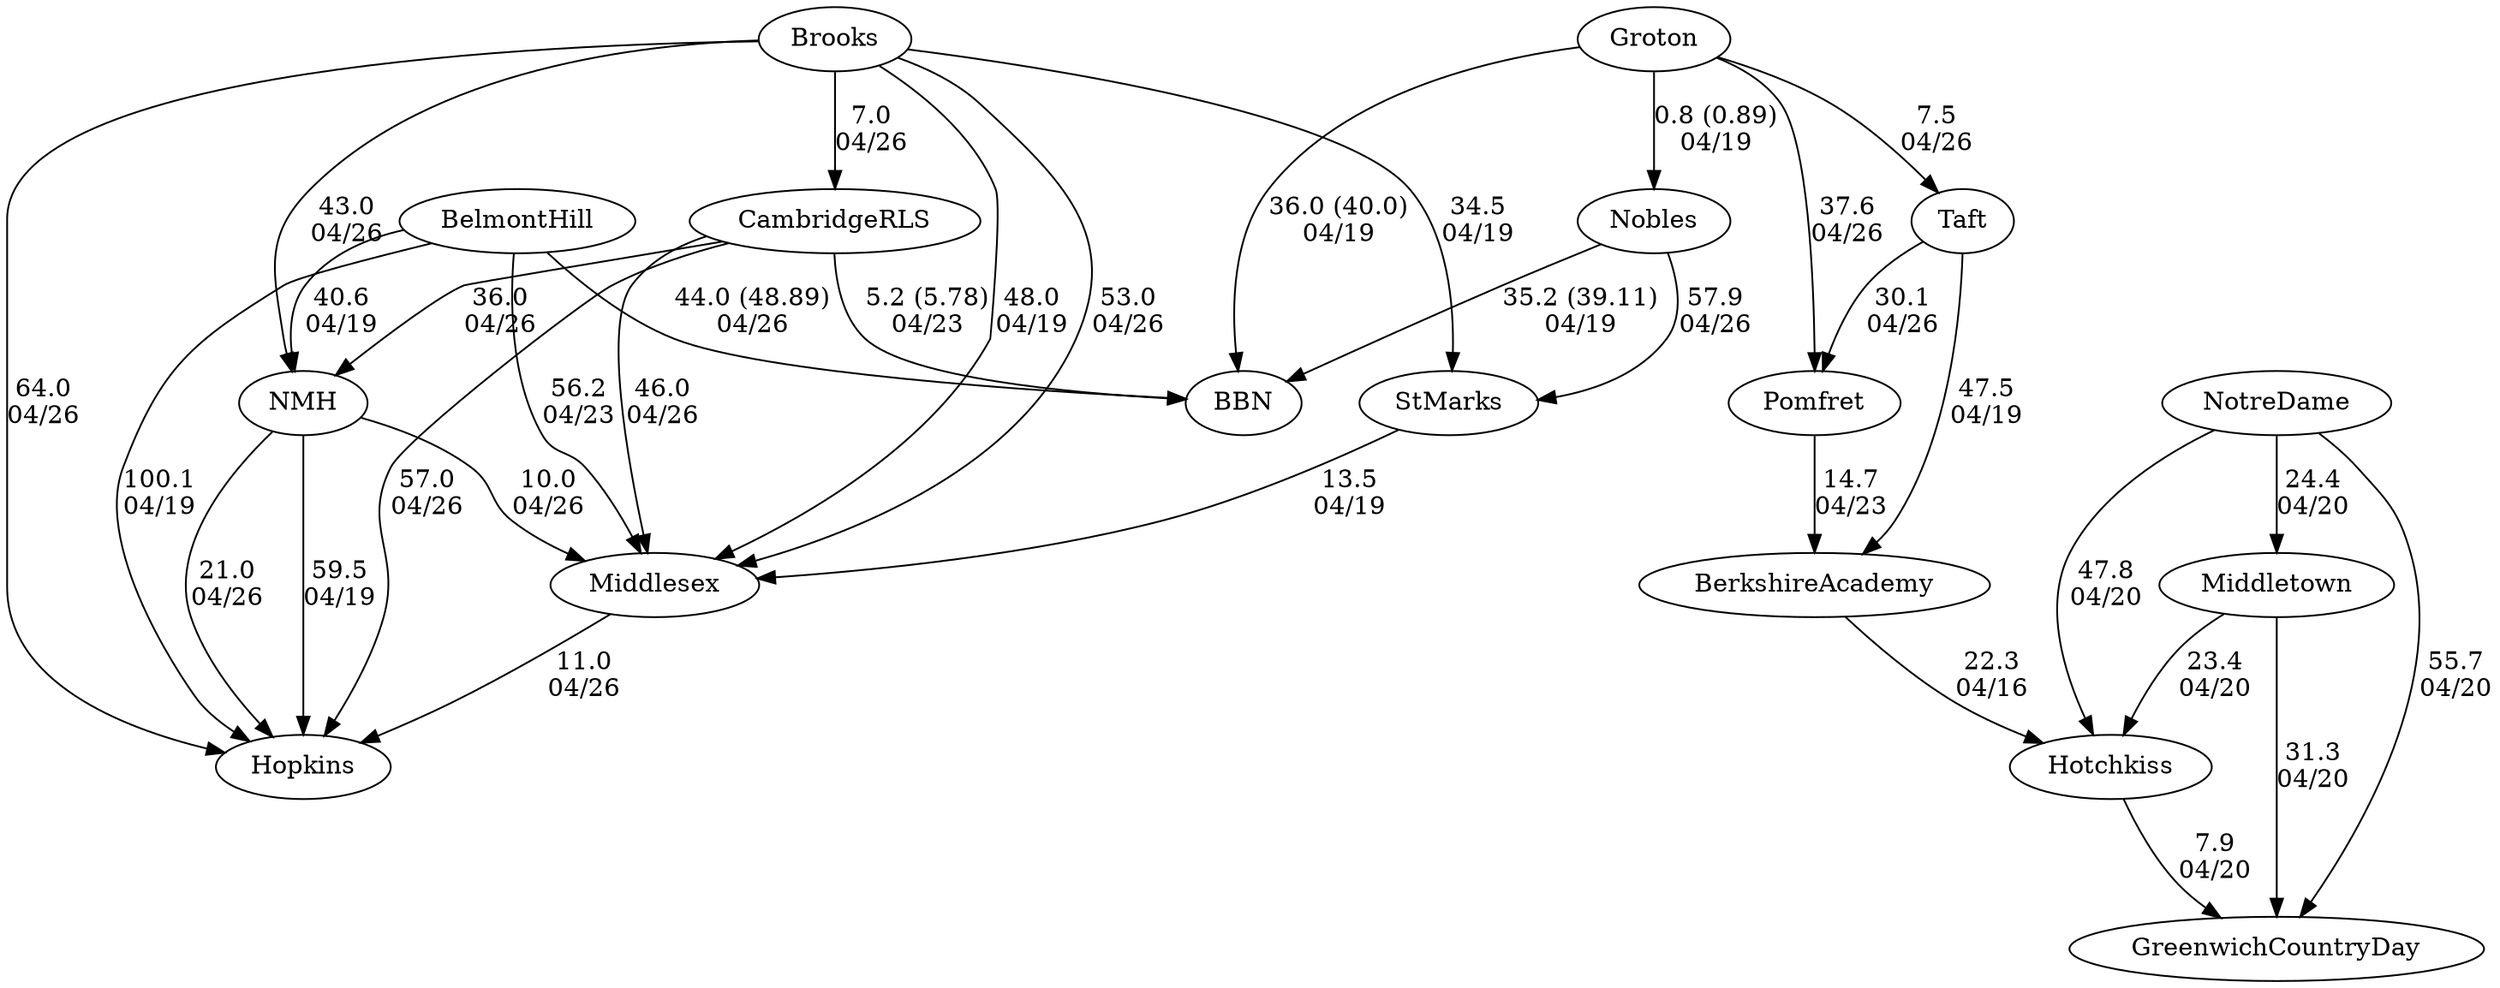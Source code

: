 digraph boys4fours {Brooks [URL="boys4foursBrooks.html"];BelmontHill [URL="boys4foursBelmontHill.html"];BBN [URL="boys4foursBBN.html"];Nobles [URL="boys4foursNobles.html"];GreenwichCountryDay [URL="boys4foursGreenwichCountryDay.html"];Middletown [URL="boys4foursMiddletown.html"];Hopkins [URL="boys4foursHopkins.html"];Hotchkiss [URL="boys4foursHotchkiss.html"];NMH [URL="boys4foursNMH.html"];Taft [URL="boys4foursTaft.html"];Pomfret [URL="boys4foursPomfret.html"];StMarks [URL="boys4foursStMarks.html"];CambridgeRLS [URL="boys4foursCambridgeRLS.html"];Middlesex [URL="boys4foursMiddlesex.html"];Groton [URL="boys4foursGroton.html"];BerkshireAcademy [URL="boys4foursBerkshireAcademy.html"];NotreDame [URL="boys4foursNotreDame.html"];Brooks -> StMarks[label="34.5
04/19", weight="66", tooltip="NEIRA Boys & Girls Fours,St. Marks, Brooks, Middlesex, Dexter/Southfield			
Distance: 1500m Conditions: 10-13mph crossing headwind from SSW. Occasional gusts of 20mph in the first half hour of racing. Race order was 4-3-2-1. Comments: D/S 1V caught an over the head crab at 300m to go and had to reset. D/S 2V had steering issue and DNF.
Thank you to all crews who came out to race on Lake Q!
None", URL="https://www.row2k.com/results/resultspage.cfm?UID=2988C5F873833C8F0A00A6D6ED650D95&cat=5", random="random"]; 
Brooks -> Middlesex[label="48.0
04/19", weight="52", tooltip="NEIRA Boys & Girls Fours,St. Marks, Brooks, Middlesex, Dexter/Southfield			
Distance: 1500m Conditions: 10-13mph crossing headwind from SSW. Occasional gusts of 20mph in the first half hour of racing. Race order was 4-3-2-1. Comments: D/S 1V caught an over the head crab at 300m to go and had to reset. D/S 2V had steering issue and DNF.
Thank you to all crews who came out to race on Lake Q!
None", URL="https://www.row2k.com/results/resultspage.cfm?UID=2988C5F873833C8F0A00A6D6ED650D95&cat=5", random="random"]; 
StMarks -> Middlesex[label="13.5
04/19", weight="87", tooltip="NEIRA Boys & Girls Fours,St. Marks, Brooks, Middlesex, Dexter/Southfield			
Distance: 1500m Conditions: 10-13mph crossing headwind from SSW. Occasional gusts of 20mph in the first half hour of racing. Race order was 4-3-2-1. Comments: D/S 1V caught an over the head crab at 300m to go and had to reset. D/S 2V had steering issue and DNF.
Thank you to all crews who came out to race on Lake Q!
None", URL="https://www.row2k.com/results/resultspage.cfm?UID=2988C5F873833C8F0A00A6D6ED650D95&cat=5", random="random"]; 
Groton -> Nobles[label="0.8 (0.89)
04/19", weight="100", tooltip="NEIRA Boys & Girls Fours,BB&N, Nobles and Groton			
Distance: 1350 Conditions: Moderate crosswind at the start growing stronger throughout the course. Comments: 5th and 6th boats often started 1-2 lengths ahead of the line. The 7th and 8th boats raced on the JV course between Northeastern and Eliot Bridge. Boys 7th/8th boats combined into an 8. Thank to Nobles and Groton for making the trip! 
Boys 7th/8th - Nobles 2:49, BB&N 3:05
Girls 8th - BB&N 3:11, Nobles 3:17
Girls 7th - 3:24.32, BB&N 3:32.06
None", URL="https://www.row2k.com/results/resultspage.cfm?UID=74320C9FA98FF40EF58ED5364AA5D062&cat=5", random="random"]; 
Groton -> BBN[label="36.0 (40.0)
04/19", weight="64", tooltip="NEIRA Boys & Girls Fours,BB&N, Nobles and Groton			
Distance: 1350 Conditions: Moderate crosswind at the start growing stronger throughout the course. Comments: 5th and 6th boats often started 1-2 lengths ahead of the line. The 7th and 8th boats raced on the JV course between Northeastern and Eliot Bridge. Boys 7th/8th boats combined into an 8. Thank to Nobles and Groton for making the trip! 
Boys 7th/8th - Nobles 2:49, BB&N 3:05
Girls 8th - BB&N 3:11, Nobles 3:17
Girls 7th - 3:24.32, BB&N 3:32.06
None", URL="https://www.row2k.com/results/resultspage.cfm?UID=74320C9FA98FF40EF58ED5364AA5D062&cat=5", random="random"]; 
Nobles -> BBN[label="35.2 (39.11)
04/19", weight="65", tooltip="NEIRA Boys & Girls Fours,BB&N, Nobles and Groton			
Distance: 1350 Conditions: Moderate crosswind at the start growing stronger throughout the course. Comments: 5th and 6th boats often started 1-2 lengths ahead of the line. The 7th and 8th boats raced on the JV course between Northeastern and Eliot Bridge. Boys 7th/8th boats combined into an 8. Thank to Nobles and Groton for making the trip! 
Boys 7th/8th - Nobles 2:49, BB&N 3:05
Girls 8th - BB&N 3:11, Nobles 3:17
Girls 7th - 3:24.32, BB&N 3:32.06
None", URL="https://www.row2k.com/results/resultspage.cfm?UID=74320C9FA98FF40EF58ED5364AA5D062&cat=5", random="random"]; 
Nobles -> StMarks[label="57.9
04/26", weight="43", tooltip="NEIRA Boys & Girls Fours,St. Marks, Nobles, Brewster, Notre Dame, NCDS			
Distance: 1500m Conditions: Steady 14mph headwind all afternoon, steady chop across whole course. Comments: Great racing today despite the chop and wind. Thank you to all for making the trek to Lake Q.
None", URL="https://www.row2k.com/results/resultspage.cfm?UID=4232F2C9CF0B3800357AF3DC37D5407B&cat=5", random="random"]; 
Taft -> BerkshireAcademy[label="47.5
04/19", weight="53", tooltip="NEIRA Boys & Girls Fours,Berkshire v. Choate & Taft			
Distance: 1500 M Conditions: Warm, partly cloudy. Steady tailwind ~8-12 mph throughout the afternoon; strongest in the latter 1000 M. Comments: In the G2 race, Berkshire stopped before the finish line and drifted across. Thanks to Choate and Taft for traveling to Camp Sloane for our annual early season tilt.
None", URL="https://www.row2k.com/results/resultspage.cfm?UID=9D6EF532608DCE0FFB64EAEAE8781272&cat=5", random="random"]; 
BelmontHill -> Middlesex[label="56.2
04/23", weight="44", tooltip="NEIRA Boys Fours,Middlesex vs. Belmont Hill			
Distance: 1,500m Conditions: Race order was B4, B3, B2, B1 and conditions were fairly consistent across all races: a moderate crossing head wind at the start that evolved into a sporadic light cross head wind at points throughout the course. A good day for racing all around.
None", URL="https://www.row2k.com/results/resultspage.cfm?UID=8DF855142719E3FD183DEB93A96BFA2A&cat=1", random="random"]; 
Brooks -> CambridgeRLS[label="7.0
04/26", weight="93", tooltip="NEIRA Boys & Girls Fours,Brooks vs. CRLS, Hopkins, Middlesex and NMH			
Distance: 1500 Conditions: Occasional rain and 10-12 mph cross headwind for first 1000 meters with choppy waters; wind and chop diminished in last 500. Conditions improved somewhat for the later races. Race order 5-1-2-3-4 Comments: Girls second boat event was a dead heat for 1st - even the finish line camera was inconclusive. Thanks to all crews for taking a risk on the weather and making the trip to Brooks for a good afternoon of racing. Thanks for the great cooperation of all crews and especially the coxswains in a 5-lane floating start.
None", URL="https://www.row2k.com/results/resultspage.cfm?UID=168B5F55B689601CCC0CC8B65FAE5BAC&cat=5", random="random"]; 
Brooks -> NMH[label="43.0
04/26", weight="57", tooltip="NEIRA Boys & Girls Fours,Brooks vs. CRLS, Hopkins, Middlesex and NMH			
Distance: 1500 Conditions: Occasional rain and 10-12 mph cross headwind for first 1000 meters with choppy waters; wind and chop diminished in last 500. Conditions improved somewhat for the later races. Race order 5-1-2-3-4 Comments: Girls second boat event was a dead heat for 1st - even the finish line camera was inconclusive. Thanks to all crews for taking a risk on the weather and making the trip to Brooks for a good afternoon of racing. Thanks for the great cooperation of all crews and especially the coxswains in a 5-lane floating start.
None", URL="https://www.row2k.com/results/resultspage.cfm?UID=168B5F55B689601CCC0CC8B65FAE5BAC&cat=5", random="random"]; 
Brooks -> Middlesex[label="53.0
04/26", weight="47", tooltip="NEIRA Boys & Girls Fours,Brooks vs. CRLS, Hopkins, Middlesex and NMH			
Distance: 1500 Conditions: Occasional rain and 10-12 mph cross headwind for first 1000 meters with choppy waters; wind and chop diminished in last 500. Conditions improved somewhat for the later races. Race order 5-1-2-3-4 Comments: Girls second boat event was a dead heat for 1st - even the finish line camera was inconclusive. Thanks to all crews for taking a risk on the weather and making the trip to Brooks for a good afternoon of racing. Thanks for the great cooperation of all crews and especially the coxswains in a 5-lane floating start.
None", URL="https://www.row2k.com/results/resultspage.cfm?UID=168B5F55B689601CCC0CC8B65FAE5BAC&cat=5", random="random"]; 
Brooks -> Hopkins[label="64.0
04/26", weight="36", tooltip="NEIRA Boys & Girls Fours,Brooks vs. CRLS, Hopkins, Middlesex and NMH			
Distance: 1500 Conditions: Occasional rain and 10-12 mph cross headwind for first 1000 meters with choppy waters; wind and chop diminished in last 500. Conditions improved somewhat for the later races. Race order 5-1-2-3-4 Comments: Girls second boat event was a dead heat for 1st - even the finish line camera was inconclusive. Thanks to all crews for taking a risk on the weather and making the trip to Brooks for a good afternoon of racing. Thanks for the great cooperation of all crews and especially the coxswains in a 5-lane floating start.
None", URL="https://www.row2k.com/results/resultspage.cfm?UID=168B5F55B689601CCC0CC8B65FAE5BAC&cat=5", random="random"]; 
CambridgeRLS -> NMH[label="36.0
04/26", weight="64", tooltip="NEIRA Boys & Girls Fours,Brooks vs. CRLS, Hopkins, Middlesex and NMH			
Distance: 1500 Conditions: Occasional rain and 10-12 mph cross headwind for first 1000 meters with choppy waters; wind and chop diminished in last 500. Conditions improved somewhat for the later races. Race order 5-1-2-3-4 Comments: Girls second boat event was a dead heat for 1st - even the finish line camera was inconclusive. Thanks to all crews for taking a risk on the weather and making the trip to Brooks for a good afternoon of racing. Thanks for the great cooperation of all crews and especially the coxswains in a 5-lane floating start.
None", URL="https://www.row2k.com/results/resultspage.cfm?UID=168B5F55B689601CCC0CC8B65FAE5BAC&cat=5", random="random"]; 
CambridgeRLS -> Middlesex[label="46.0
04/26", weight="54", tooltip="NEIRA Boys & Girls Fours,Brooks vs. CRLS, Hopkins, Middlesex and NMH			
Distance: 1500 Conditions: Occasional rain and 10-12 mph cross headwind for first 1000 meters with choppy waters; wind and chop diminished in last 500. Conditions improved somewhat for the later races. Race order 5-1-2-3-4 Comments: Girls second boat event was a dead heat for 1st - even the finish line camera was inconclusive. Thanks to all crews for taking a risk on the weather and making the trip to Brooks for a good afternoon of racing. Thanks for the great cooperation of all crews and especially the coxswains in a 5-lane floating start.
None", URL="https://www.row2k.com/results/resultspage.cfm?UID=168B5F55B689601CCC0CC8B65FAE5BAC&cat=5", random="random"]; 
CambridgeRLS -> Hopkins[label="57.0
04/26", weight="43", tooltip="NEIRA Boys & Girls Fours,Brooks vs. CRLS, Hopkins, Middlesex and NMH			
Distance: 1500 Conditions: Occasional rain and 10-12 mph cross headwind for first 1000 meters with choppy waters; wind and chop diminished in last 500. Conditions improved somewhat for the later races. Race order 5-1-2-3-4 Comments: Girls second boat event was a dead heat for 1st - even the finish line camera was inconclusive. Thanks to all crews for taking a risk on the weather and making the trip to Brooks for a good afternoon of racing. Thanks for the great cooperation of all crews and especially the coxswains in a 5-lane floating start.
None", URL="https://www.row2k.com/results/resultspage.cfm?UID=168B5F55B689601CCC0CC8B65FAE5BAC&cat=5", random="random"]; 
NMH -> Middlesex[label="10.0
04/26", weight="90", tooltip="NEIRA Boys & Girls Fours,Brooks vs. CRLS, Hopkins, Middlesex and NMH			
Distance: 1500 Conditions: Occasional rain and 10-12 mph cross headwind for first 1000 meters with choppy waters; wind and chop diminished in last 500. Conditions improved somewhat for the later races. Race order 5-1-2-3-4 Comments: Girls second boat event was a dead heat for 1st - even the finish line camera was inconclusive. Thanks to all crews for taking a risk on the weather and making the trip to Brooks for a good afternoon of racing. Thanks for the great cooperation of all crews and especially the coxswains in a 5-lane floating start.
None", URL="https://www.row2k.com/results/resultspage.cfm?UID=168B5F55B689601CCC0CC8B65FAE5BAC&cat=5", random="random"]; 
NMH -> Hopkins[label="21.0
04/26", weight="79", tooltip="NEIRA Boys & Girls Fours,Brooks vs. CRLS, Hopkins, Middlesex and NMH			
Distance: 1500 Conditions: Occasional rain and 10-12 mph cross headwind for first 1000 meters with choppy waters; wind and chop diminished in last 500. Conditions improved somewhat for the later races. Race order 5-1-2-3-4 Comments: Girls second boat event was a dead heat for 1st - even the finish line camera was inconclusive. Thanks to all crews for taking a risk on the weather and making the trip to Brooks for a good afternoon of racing. Thanks for the great cooperation of all crews and especially the coxswains in a 5-lane floating start.
None", URL="https://www.row2k.com/results/resultspage.cfm?UID=168B5F55B689601CCC0CC8B65FAE5BAC&cat=5", random="random"]; 
Middlesex -> Hopkins[label="11.0
04/26", weight="89", tooltip="NEIRA Boys & Girls Fours,Brooks vs. CRLS, Hopkins, Middlesex and NMH			
Distance: 1500 Conditions: Occasional rain and 10-12 mph cross headwind for first 1000 meters with choppy waters; wind and chop diminished in last 500. Conditions improved somewhat for the later races. Race order 5-1-2-3-4 Comments: Girls second boat event was a dead heat for 1st - even the finish line camera was inconclusive. Thanks to all crews for taking a risk on the weather and making the trip to Brooks for a good afternoon of racing. Thanks for the great cooperation of all crews and especially the coxswains in a 5-lane floating start.
None", URL="https://www.row2k.com/results/resultspage.cfm?UID=168B5F55B689601CCC0CC8B65FAE5BAC&cat=5", random="random"]; 
NotreDame -> Middletown[label="24.4
04/20", weight="76", tooltip="NEIRA Boys & Girls Fours,Notre Dame Invite #1: Notre Dame vs. Hotchkiss vs. Middletown vs. Greenwich Country Day School			
Distance: 1500m Conditions: All races into an outgoing head current on the river. Light cross/ tail wind for all races. G1 and B1 had small chop starting to build. Comments: Great Racing by all today!
None", URL="https://www.row2k.com/results/resultspage.cfm?UID=0B5A12BEAF8945DD81EB9EFB206E62F1&cat=5", random="random"]; 
NotreDame -> Hotchkiss[label="47.8
04/20", weight="53", tooltip="NEIRA Boys & Girls Fours,Notre Dame Invite #1: Notre Dame vs. Hotchkiss vs. Middletown vs. Greenwich Country Day School			
Distance: 1500m Conditions: All races into an outgoing head current on the river. Light cross/ tail wind for all races. G1 and B1 had small chop starting to build. Comments: Great Racing by all today!
None", URL="https://www.row2k.com/results/resultspage.cfm?UID=0B5A12BEAF8945DD81EB9EFB206E62F1&cat=5", random="random"]; 
NotreDame -> GreenwichCountryDay[label="55.7
04/20", weight="45", tooltip="NEIRA Boys & Girls Fours,Notre Dame Invite #1: Notre Dame vs. Hotchkiss vs. Middletown vs. Greenwich Country Day School			
Distance: 1500m Conditions: All races into an outgoing head current on the river. Light cross/ tail wind for all races. G1 and B1 had small chop starting to build. Comments: Great Racing by all today!
None", URL="https://www.row2k.com/results/resultspage.cfm?UID=0B5A12BEAF8945DD81EB9EFB206E62F1&cat=5", random="random"]; 
Middletown -> Hotchkiss[label="23.4
04/20", weight="77", tooltip="NEIRA Boys & Girls Fours,Notre Dame Invite #1: Notre Dame vs. Hotchkiss vs. Middletown vs. Greenwich Country Day School			
Distance: 1500m Conditions: All races into an outgoing head current on the river. Light cross/ tail wind for all races. G1 and B1 had small chop starting to build. Comments: Great Racing by all today!
None", URL="https://www.row2k.com/results/resultspage.cfm?UID=0B5A12BEAF8945DD81EB9EFB206E62F1&cat=5", random="random"]; 
Middletown -> GreenwichCountryDay[label="31.3
04/20", weight="69", tooltip="NEIRA Boys & Girls Fours,Notre Dame Invite #1: Notre Dame vs. Hotchkiss vs. Middletown vs. Greenwich Country Day School			
Distance: 1500m Conditions: All races into an outgoing head current on the river. Light cross/ tail wind for all races. G1 and B1 had small chop starting to build. Comments: Great Racing by all today!
None", URL="https://www.row2k.com/results/resultspage.cfm?UID=0B5A12BEAF8945DD81EB9EFB206E62F1&cat=5", random="random"]; 
Hotchkiss -> GreenwichCountryDay[label="7.9
04/20", weight="93", tooltip="NEIRA Boys & Girls Fours,Notre Dame Invite #1: Notre Dame vs. Hotchkiss vs. Middletown vs. Greenwich Country Day School			
Distance: 1500m Conditions: All races into an outgoing head current on the river. Light cross/ tail wind for all races. G1 and B1 had small chop starting to build. Comments: Great Racing by all today!
None", URL="https://www.row2k.com/results/resultspage.cfm?UID=0B5A12BEAF8945DD81EB9EFB206E62F1&cat=5", random="random"]; 
Groton -> Taft[label="7.5
04/26", weight="93", tooltip="NEIRA Boys Fours, Pomfret v. Dexter-Southfield, Groton, Taft			
Distance: 1500 Conditions: Tailwind (9-12mph) with occasional gusts. Good water for first 500-700 meters, increasing chop for second half of race. Overall, decent conditions. Comments: Alternated races with girls. Order of boys races: B2, B4, B3, B1, B5. 
Dexter-Southfield rowed their novice boat in the B5 race.
None", URL="https://www.row2k.com/results/resultspage.cfm?UID=3C973C60394C29BDB6CB3B01E88929E2&cat=1", random="random"]; 
Groton -> Pomfret[label="37.6
04/26", weight="63", tooltip="NEIRA Boys Fours, Pomfret v. Dexter-Southfield, Groton, Taft			
Distance: 1500 Conditions: Tailwind (9-12mph) with occasional gusts. Good water for first 500-700 meters, increasing chop for second half of race. Overall, decent conditions. Comments: Alternated races with girls. Order of boys races: B2, B4, B3, B1, B5. 
Dexter-Southfield rowed their novice boat in the B5 race.
None", URL="https://www.row2k.com/results/resultspage.cfm?UID=3C973C60394C29BDB6CB3B01E88929E2&cat=1", random="random"]; 
Taft -> Pomfret[label="30.1
04/26", weight="70", tooltip="NEIRA Boys Fours, Pomfret v. Dexter-Southfield, Groton, Taft			
Distance: 1500 Conditions: Tailwind (9-12mph) with occasional gusts. Good water for first 500-700 meters, increasing chop for second half of race. Overall, decent conditions. Comments: Alternated races with girls. Order of boys races: B2, B4, B3, B1, B5. 
Dexter-Southfield rowed their novice boat in the B5 race.
None", URL="https://www.row2k.com/results/resultspage.cfm?UID=3C973C60394C29BDB6CB3B01E88929E2&cat=1", random="random"]; 
BerkshireAcademy -> Hotchkiss[label="22.3
04/16", weight="78", tooltip="NEIRA Boys & Girls Fours,Berkshire School vs. Hotchkiss			
Distance: 1500 M Conditions: Chilly and cloudy with variable cross headwinds building over the afternoon; strongest in the middle 500. Generally flat water with some slight chop in middle 500. Comments: Order of racing: G3-B4-G2-B3-G1-B2-G4-B1. Berkshire hotseated between G3 and G4. Great to be able to welcome our neighbors to the world of fours racing.
None", URL="https://www.row2k.com/results/resultspage.cfm?UID=146036DC0D57AEEFDD13651887C3B194&cat=5", random="random"]; 
CambridgeRLS -> BBN[label="5.2 (5.78)
04/23", weight="95", tooltip="NEIRA Boys Fours, BB&N, CRLS and Thayer (Mayor's Cup)			
Distance: 1350 Conditions: Slight cross tailwind getting stronger throughout the afternoon. Order of races 4, 3, 2, 1. Thanks to Thayer for making the trip! Comments: During the last 250m of the 3rd boat race, the Charles River Cruise Ship was coming upstream causing both coxswains to divert their course slightly to starboard. The coxswains handled it quite well, and it did not impact order of finish. 
During the last 300m of the 1st boat race, CRLS veered strongly to starboard cutting across into BB&N's lane and causing BB&N to alter their course slightly and steer to avoid a collision. CRLS continued to move to starboard, ending up about 2-3 lanes over from where they started. It is unclear whether this altered order of finish. Given how close the margin was and the lane violation by CRLS, the coaches mutually decided not to award the Mayor's Cup (the winner of the 1st boat race) to either team, but to award the Cup later this season to whichever team finishes in a higher seed at the NEIRA regatta.
None", URL="https://www.row2k.com/results/resultspage.cfm?UID=70A75824096A2554B9F78A0E50641458&cat=1", random="random"]; 
BelmontHill -> BBN[label="44.0 (48.89)
04/26", weight="56", tooltip="NEIRA Boys Fours, The Ducey Cup: Belmont Hill vs. BB&N			
Distance: 1350m Conditions: consistent very strong headwind throughout all racing, heavy rain through the first four races that stopped for the 1st boat race. Comments: Very unpleasant conditions.
Strong work from all coxswains.
Congratulations to Belmont Hill for retaining the Ducey Cup
None", URL="https://www.row2k.com/results/resultspage.cfm?UID=B56AB407BA623AA1D7BCFB6B746B1FC8&cat=1", random="random"]; 
Pomfret -> BerkshireAcademy[label="14.7
04/23", weight="86", tooltip="NEIRA Boys ,Pomfret v. Berkshire, Marianapolis			
Distance: 1500M Conditions: 8MPH headwind, stronger gusts in the first 500. Occasional gusty crosswinds, light chop, but generally good water. Comments: Alternated races with girls. Order of boys races: B3, B2, B1, B4
None", URL="https://www.row2k.com/results/resultspage.cfm?UID=A209E2EC05D6A0148020795D781654C0&cat=1", random="random"]; 
BelmontHill -> NMH[label="40.6
04/19", weight="60", tooltip="NEIRA Boys , Pomfret v. Belmont Hill, Hopkins, Northfield Mount Hermon, St. Mary's			
Distance: 1500 Conditions: Consistent crossing tailwind (~7-13MPH), with occasional stronger gusts. Light chop after the first 500M. Comments: Tailwinds increased somewhat during the course of racing. Order of boys races: B4, B3, B2, B1, B6, B5. (B5 and B6 were a mix of novice and JV rowers).
None", URL="https://www.row2k.com/results/resultspage.cfm?UID=C1846FF4D524939343D2F034713639A4&cat=1", random="random"]; 
BelmontHill -> Hopkins[label="100.1
04/19", weight="0", tooltip="NEIRA Boys , Pomfret v. Belmont Hill, Hopkins, Northfield Mount Hermon, St. Mary's			
Distance: 1500 Conditions: Consistent crossing tailwind (~7-13MPH), with occasional stronger gusts. Light chop after the first 500M. Comments: Tailwinds increased somewhat during the course of racing. Order of boys races: B4, B3, B2, B1, B6, B5. (B5 and B6 were a mix of novice and JV rowers).
None", URL="https://www.row2k.com/results/resultspage.cfm?UID=C1846FF4D524939343D2F034713639A4&cat=1", random="random"]; 
NMH -> Hopkins[label="59.5
04/19", weight="41", tooltip="NEIRA Boys , Pomfret v. Belmont Hill, Hopkins, Northfield Mount Hermon, St. Mary's			
Distance: 1500 Conditions: Consistent crossing tailwind (~7-13MPH), with occasional stronger gusts. Light chop after the first 500M. Comments: Tailwinds increased somewhat during the course of racing. Order of boys races: B4, B3, B2, B1, B6, B5. (B5 and B6 were a mix of novice and JV rowers).
None", URL="https://www.row2k.com/results/resultspage.cfm?UID=C1846FF4D524939343D2F034713639A4&cat=1", random="random"]}